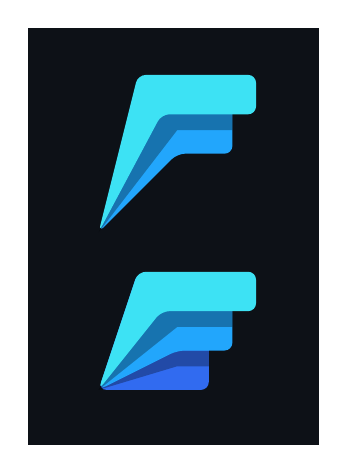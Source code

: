 \begin{tikzpicture}
\definecolor{vilagoskek}{RGB}{61,226,244}
\definecolor{sotetkek}{RGB}{34,166,252}
\definecolor{sotetebbkek}{RGB}{49,107,240}
\definecolor{arnyek}{RGB}{22,98,211}
\definecolor{bg}{RGB}{13,17,23}


\fill[fill=bg]  (-0.9,2.6) rectangle (2.8,-2.7);

\fill[fill=sotetkek, rounded corners=1mm] (0,0)  -- (0.8,1.7) -- (1.7,1.7) -- (1.7,1) -- (1,1)-- cycle;
\fill[fill=black, fill opacity=.3]  (0,0) -- (1,1.3) -- (1.7,1.3) -- (1.7,1.7) -- (0.8,1.7) -- cycle;
\fill[fill=vilagoskek, rounded corners=1mm] (0,0) -- (0.5,2) -- (2,2) -- (2,1.5) -- (0.8,1.5) -- cycle;


\fill[fill=sotetebbkek, rounded corners=1mm] (0,-2) -- (1.4,-2) -- (1.4,-1) -- (0.5,-0.5) -- cycle;
\fill[fill=black, fill opacity=.3] (0,-2) -- (1,-1.7) -- (1.4,-1.7) -- (1.4,-1.5) -- (0.8,-1.5) -- cycle;
\fill[fill=sotetkek, rounded corners=1mm] (0,-2)  -- (0.8,-0.8) -- (1.7,-0.8) -- (1.7,-1.5) -- (1,-1.5)-- cycle;
\fill[fill=black, fill opacity=.3]  (0,-2) -- (1,-1.2) -- (1.7,-1.2) -- (1.7,-0.8) -- (0.8,-0.8) -- cycle;
\fill[fill=vilagoskek, rounded corners=1mm] (0,-2) node (v1) {} -- (0.5,-0.5) -- (2,-0.5) -- (2,-1) -- (0.8,-1) -- cycle;

\end{tikzpicture}
